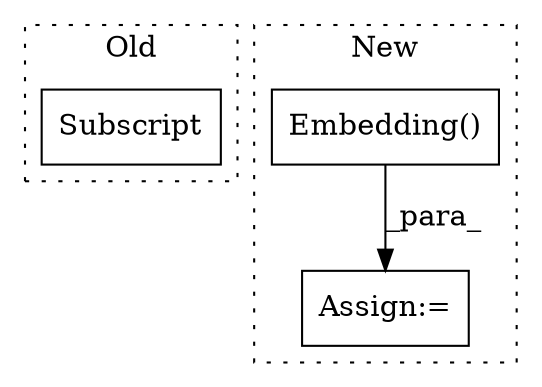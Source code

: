 digraph G {
subgraph cluster0 {
1 [label="Subscript" a="63" s="551,0" l="19,0" shape="box"];
label = "Old";
style="dotted";
}
subgraph cluster1 {
2 [label="Embedding()" a="75" s="298,348" l="13,1" shape="box"];
3 [label="Assign:=" a="68" s="295" l="3" shape="box"];
label = "New";
style="dotted";
}
2 -> 3 [label="_para_"];
}